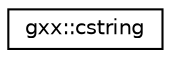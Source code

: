 digraph "Graphical Class Hierarchy"
{
  edge [fontname="Helvetica",fontsize="10",labelfontname="Helvetica",labelfontsize="10"];
  node [fontname="Helvetica",fontsize="10",shape=record];
  rankdir="LR";
  Node1 [label="gxx::cstring",height=0.2,width=0.4,color="black", fillcolor="white", style="filled",URL="$classgxx_1_1cstring.html"];
}
